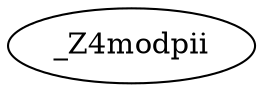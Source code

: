 digraph CallGraph {
    // Nodes
    _Z4modpii [label="_Z4modpii"];

    // Edges
    // No edges since there are no function calls in the provided IR code.
}